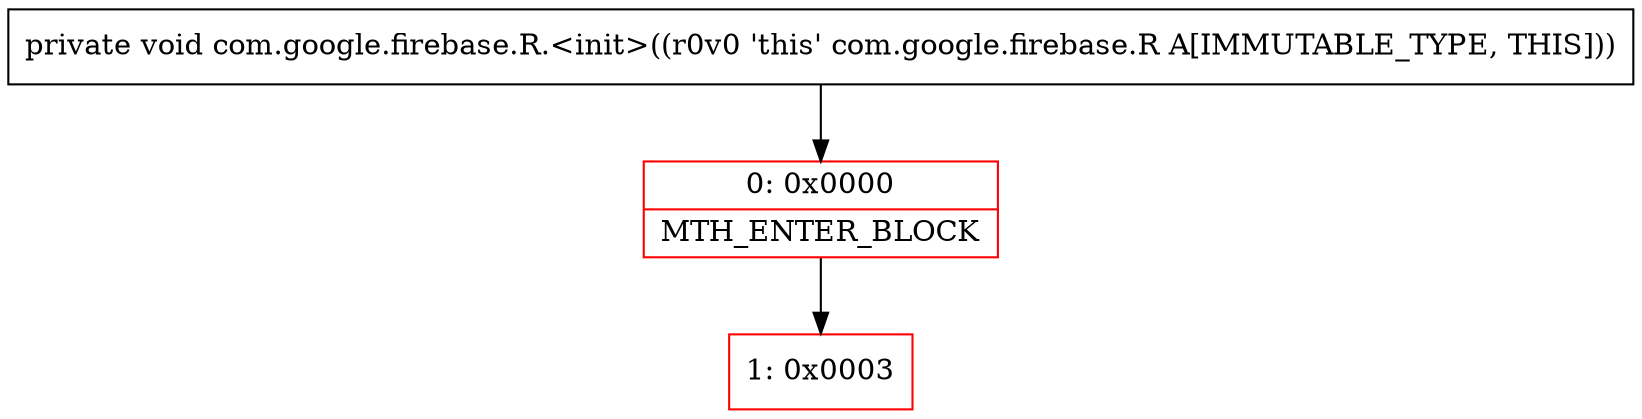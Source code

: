 digraph "CFG forcom.google.firebase.R.\<init\>()V" {
subgraph cluster_Region_756978148 {
label = "R(0)";
node [shape=record,color=blue];
}
Node_0 [shape=record,color=red,label="{0\:\ 0x0000|MTH_ENTER_BLOCK\l}"];
Node_1 [shape=record,color=red,label="{1\:\ 0x0003}"];
MethodNode[shape=record,label="{private void com.google.firebase.R.\<init\>((r0v0 'this' com.google.firebase.R A[IMMUTABLE_TYPE, THIS])) }"];
MethodNode -> Node_0;
Node_0 -> Node_1;
}

